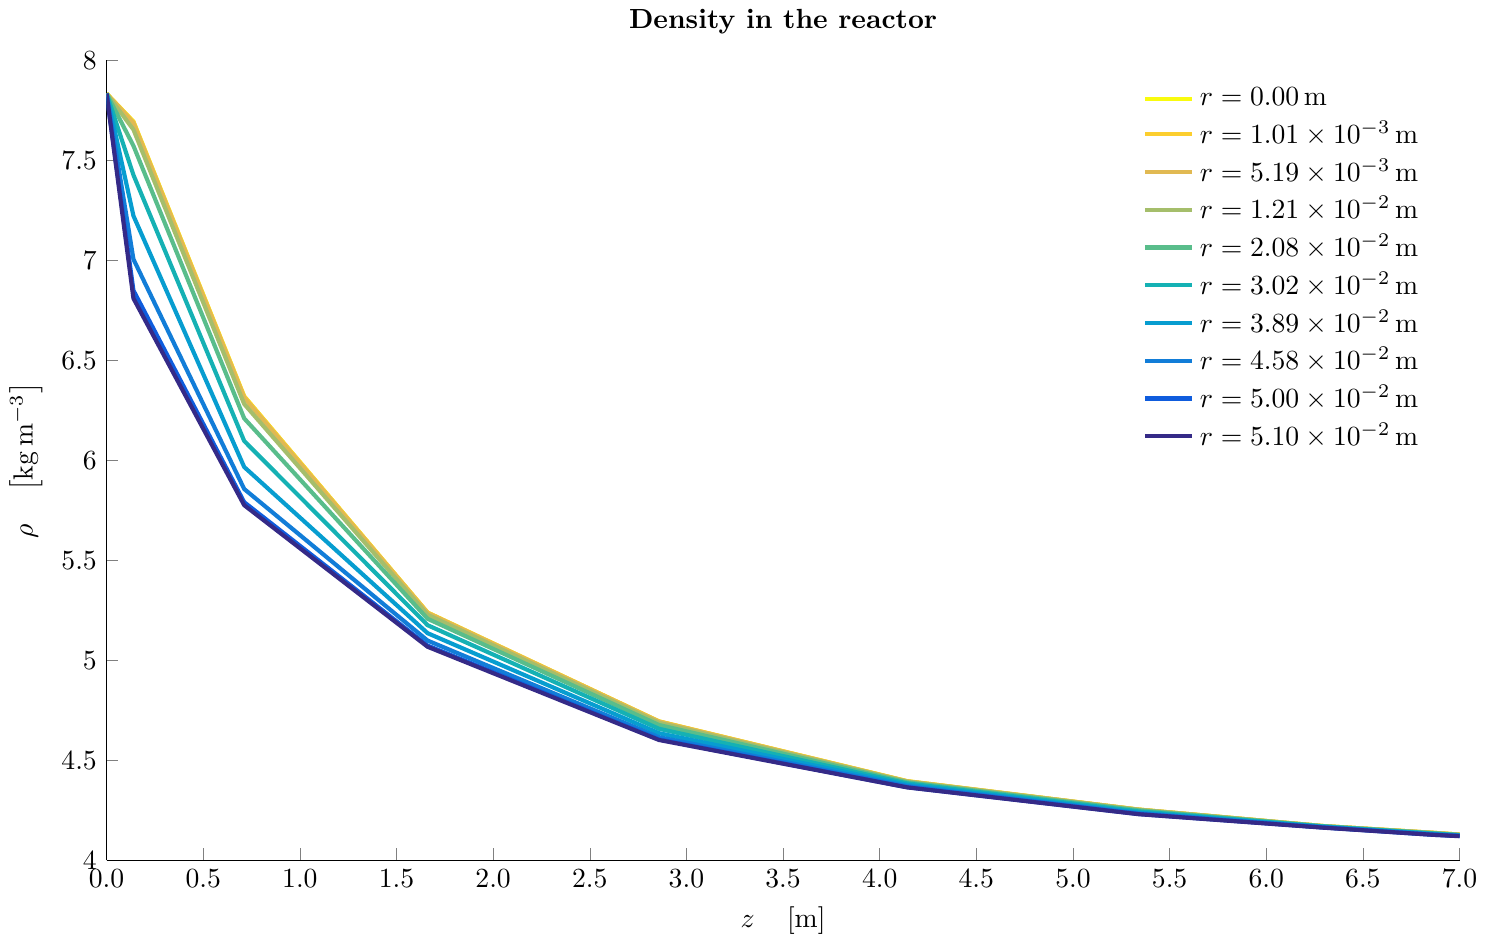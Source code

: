 % This file was created by matlab2tikz v0.5.0 (commit 800cce279cab22a09aed1380864216c9dedfbf54) running on MATLAB 8.4.
%Copyright (c) 2008--2014, Nico Schlömer <nico.schloemer@gmail.com>
%All rights reserved.
%Minimal pgfplots version: 1.3
%
%The latest updates can be retrieved from
%  http://www.mathworks.com/matlabcentral/fileexchange/22022-matlab2tikz
%where you can also make suggestions and rate matlab2tikz.
%
\documentclass[tikz]{standalone}
\usepackage{pgfplots}
\usepackage{grffile}
\pgfplotsset{compat=newest}
\usetikzlibrary{plotmarks}
\usepackage{amsmath}

\usepackage{siunitx}
\begin{document}
%
% defining custom colors
\definecolor{mycolor1}{rgb}{0.976,0.983,0.054}%
\definecolor{mycolor2}{rgb}{0.988,0.807,0.179}%
\definecolor{mycolor3}{rgb}{0.882,0.727,0.322}%
\definecolor{mycolor4}{rgb}{0.647,0.746,0.419}%
\definecolor{mycolor5}{rgb}{0.348,0.742,0.547}%
\definecolor{mycolor6}{rgb}{0.084,0.693,0.706}%
\definecolor{mycolor7}{rgb}{0.026,0.614,0.814}%
\definecolor{mycolor8}{rgb}{0.072,0.489,0.847}%
\definecolor{mycolor9}{rgb}{0.059,0.36,0.868}%
\definecolor{mycolor10}{rgb}{0.208,0.166,0.529}%
%
\begin{tikzpicture}

\begin{axis}[%
width=6.765in,
height=4in,
at={(0in,0in)},
scale only axis,
every outer x axis line/.append style={black},
every x tick label/.append style={font=\color{black}},
xmin=0,
xmax=7,
xlabel={$z\quad\left[\SI{}{\meter}\right]$},
every outer y axis line/.append style={black},
every y tick label/.append style={font=\color{black}},
ymin=4,
ymax=8,
ylabel={$\rho\quad\left[\SI{}{\kilogram\per\cubic\meter}\right]$},
title style={font=\bfseries},
title={Density in the reactor},
axis x line*=bottom,
axis y line*=left,
legend style={draw=black,legend cell align=left},
scaled x ticks = false,
x tick label style={/pgf/number format/fixed,/pgf/number format/precision=1,/pgf/number format/zerofill=true},
legend style={draw=white}
]
\addplot [color=mycolor1,solid,line width=1.5pt]
  table[row sep=crcr]{%
0	7.833\\
0.139	7.693\\
0.712	6.319\\
1.661	5.238\\
2.858	4.694\\
4.142	4.395\\
5.339	4.253\\
6.288	4.171\\
6.861	4.137\\
7	4.128\\
};
\addlegendentry{$r = \SI{0.00e+00}{\meter}$};

\addplot [color=mycolor2,solid,line width=1.5pt]
  table[row sep=crcr]{%
0	7.833\\
0.139	7.692\\
0.712	6.319\\
1.661	5.238\\
2.858	4.694\\
4.142	4.395\\
5.339	4.253\\
6.288	4.171\\
6.861	4.137\\
7	4.128\\
};
\addlegendentry{$r = \SI{1.01e-03}{\meter}$};

\addplot [color=mycolor3,solid,line width=1.5pt]
  table[row sep=crcr]{%
0	7.833\\
0.139	7.686\\
0.712	6.312\\
1.661	5.236\\
2.858	4.693\\
4.142	4.394\\
5.339	4.253\\
6.288	4.171\\
6.861	4.137\\
7	4.128\\
};
\addlegendentry{$r = \SI{5.19e-03}{\meter}$};

\addplot [color=mycolor4,solid,line width=1.5pt]
  table[row sep=crcr]{%
0	7.833\\
0.139	7.653\\
0.712	6.281\\
1.661	5.227\\
2.858	4.687\\
4.142	4.393\\
5.339	4.252\\
6.288	4.171\\
6.861	4.136\\
7	4.127\\
};
\addlegendentry{$r = \SI{1.21e-02}{\meter}$};

\addplot [color=mycolor5,solid,line width=1.5pt]
  table[row sep=crcr]{%
0	7.833\\
0.139	7.572\\
0.712	6.209\\
1.661	5.207\\
2.858	4.676\\
4.142	4.389\\
5.339	4.249\\
6.288	4.17\\
6.861	4.135\\
7	4.126\\
};
\addlegendentry{$r = \SI{2.08e-02}{\meter}$};

\addplot [color=mycolor6,solid,line width=1.5pt]
  table[row sep=crcr]{%
0	7.833\\
0.139	7.426\\
0.712	6.096\\
1.661	5.175\\
2.858	4.657\\
4.142	4.384\\
5.339	4.244\\
6.288	4.169\\
6.861	4.133\\
7	4.125\\
};
\addlegendentry{$r = \SI{3.02e-02}{\meter}$};

\addplot [color=mycolor7,solid,line width=1.5pt]
  table[row sep=crcr]{%
0	7.833\\
0.139	7.222\\
0.712	5.966\\
1.661	5.135\\
2.858	4.635\\
4.142	4.377\\
5.339	4.238\\
6.288	4.167\\
6.861	4.131\\
7	4.123\\
};
\addlegendentry{$r = \SI{3.89e-02}{\meter}$};

\addplot [color=mycolor8,solid,line width=1.5pt]
  table[row sep=crcr]{%
0	7.833\\
0.139	7.005\\
0.712	5.856\\
1.661	5.098\\
2.858	4.615\\
4.142	4.37\\
5.339	4.234\\
6.288	4.165\\
6.861	4.129\\
7	4.122\\
};
\addlegendentry{$r = \SI{4.58e-02}{\meter}$};

\addplot [color=mycolor9,solid,line width=1.5pt]
  table[row sep=crcr]{%
0	7.833\\
0.139	6.849\\
0.712	5.79\\
1.661	5.073\\
2.858	4.604\\
4.142	4.365\\
5.339	4.231\\
6.288	4.164\\
6.861	4.127\\
7	4.121\\
};
\addlegendentry{$r = \SI{5.00e-02}{\meter}$};

\addplot [color=mycolor10,solid,line width=1.5pt]
  table[row sep=crcr]{%
0	7.833\\
0.139	6.809\\
0.712	5.775\\
1.661	5.067\\
2.858	4.601\\
4.142	4.364\\
5.339	4.23\\
6.288	4.163\\
6.861	4.127\\
7	4.12\\
};
\addlegendentry{$r = \SI{5.10e-02}{\meter}$};

\end{axis}
\end{tikzpicture}%
\end{document}